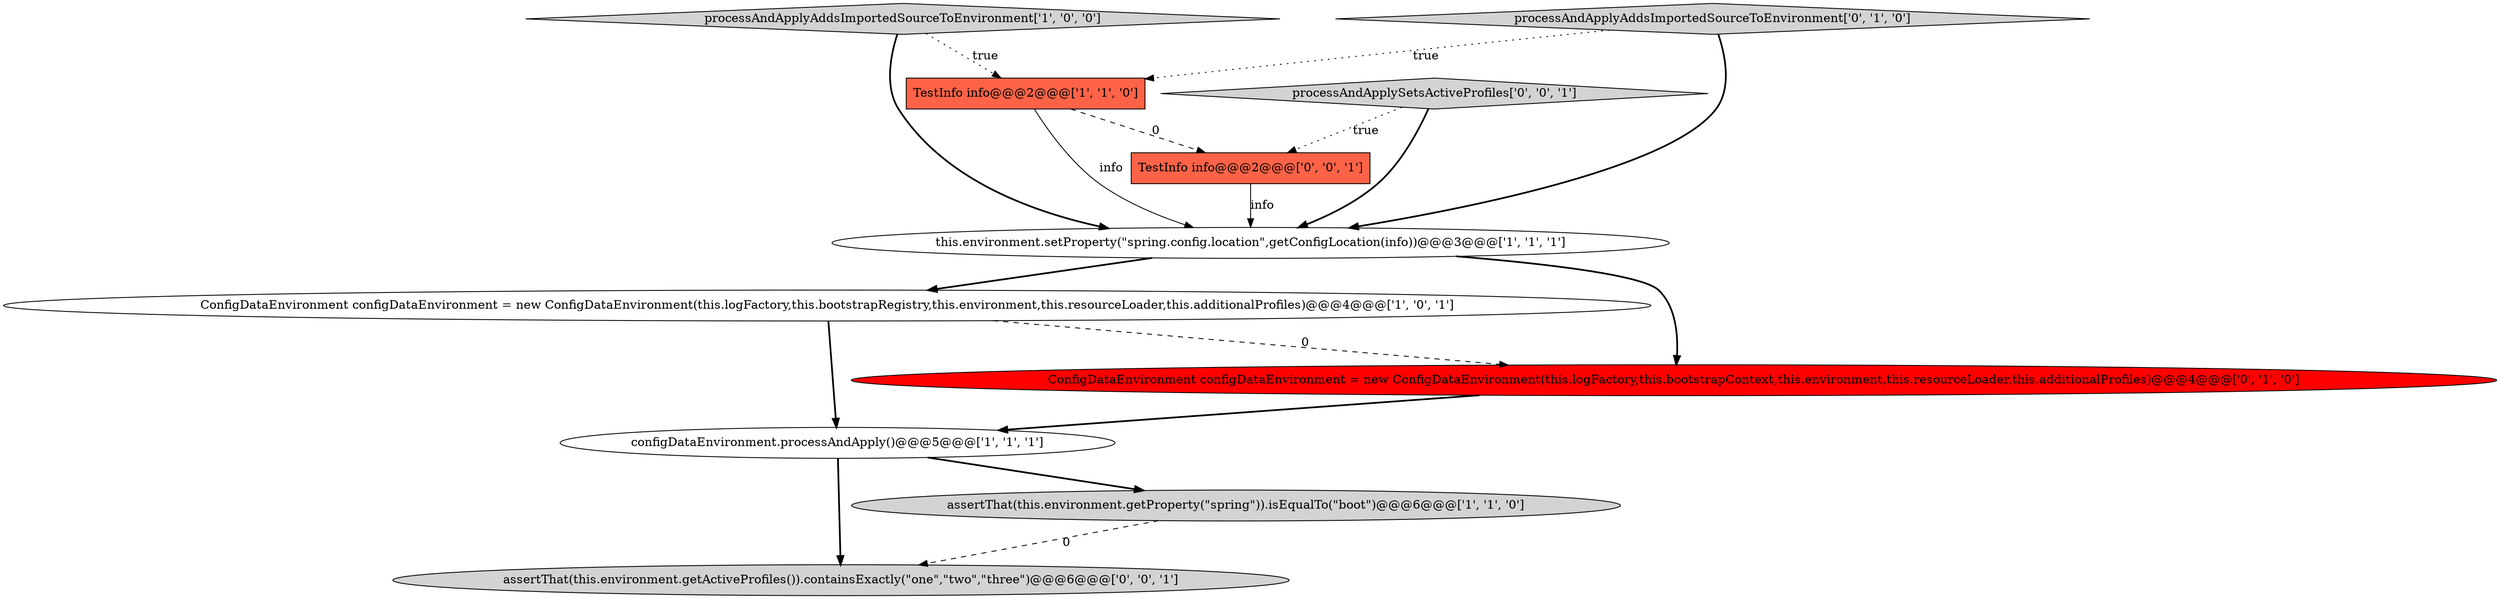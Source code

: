 digraph {
10 [style = filled, label = "TestInfo info@@@2@@@['0', '0', '1']", fillcolor = tomato, shape = box image = "AAA0AAABBB3BBB"];
4 [style = filled, label = "processAndApplyAddsImportedSourceToEnvironment['1', '0', '0']", fillcolor = lightgray, shape = diamond image = "AAA0AAABBB1BBB"];
3 [style = filled, label = "TestInfo info@@@2@@@['1', '1', '0']", fillcolor = tomato, shape = box image = "AAA0AAABBB1BBB"];
7 [style = filled, label = "processAndApplyAddsImportedSourceToEnvironment['0', '1', '0']", fillcolor = lightgray, shape = diamond image = "AAA0AAABBB2BBB"];
8 [style = filled, label = "assertThat(this.environment.getActiveProfiles()).containsExactly(\"one\",\"two\",\"three\")@@@6@@@['0', '0', '1']", fillcolor = lightgray, shape = ellipse image = "AAA0AAABBB3BBB"];
2 [style = filled, label = "ConfigDataEnvironment configDataEnvironment = new ConfigDataEnvironment(this.logFactory,this.bootstrapRegistry,this.environment,this.resourceLoader,this.additionalProfiles)@@@4@@@['1', '0', '1']", fillcolor = white, shape = ellipse image = "AAA0AAABBB1BBB"];
1 [style = filled, label = "this.environment.setProperty(\"spring.config.location\",getConfigLocation(info))@@@3@@@['1', '1', '1']", fillcolor = white, shape = ellipse image = "AAA0AAABBB1BBB"];
5 [style = filled, label = "assertThat(this.environment.getProperty(\"spring\")).isEqualTo(\"boot\")@@@6@@@['1', '1', '0']", fillcolor = lightgray, shape = ellipse image = "AAA0AAABBB1BBB"];
0 [style = filled, label = "configDataEnvironment.processAndApply()@@@5@@@['1', '1', '1']", fillcolor = white, shape = ellipse image = "AAA0AAABBB1BBB"];
9 [style = filled, label = "processAndApplySetsActiveProfiles['0', '0', '1']", fillcolor = lightgray, shape = diamond image = "AAA0AAABBB3BBB"];
6 [style = filled, label = "ConfigDataEnvironment configDataEnvironment = new ConfigDataEnvironment(this.logFactory,this.bootstrapContext,this.environment,this.resourceLoader,this.additionalProfiles)@@@4@@@['0', '1', '0']", fillcolor = red, shape = ellipse image = "AAA1AAABBB2BBB"];
3->1 [style = solid, label="info"];
5->8 [style = dashed, label="0"];
1->2 [style = bold, label=""];
2->0 [style = bold, label=""];
4->1 [style = bold, label=""];
1->6 [style = bold, label=""];
6->0 [style = bold, label=""];
7->1 [style = bold, label=""];
4->3 [style = dotted, label="true"];
9->1 [style = bold, label=""];
2->6 [style = dashed, label="0"];
3->10 [style = dashed, label="0"];
9->10 [style = dotted, label="true"];
7->3 [style = dotted, label="true"];
0->5 [style = bold, label=""];
10->1 [style = solid, label="info"];
0->8 [style = bold, label=""];
}
